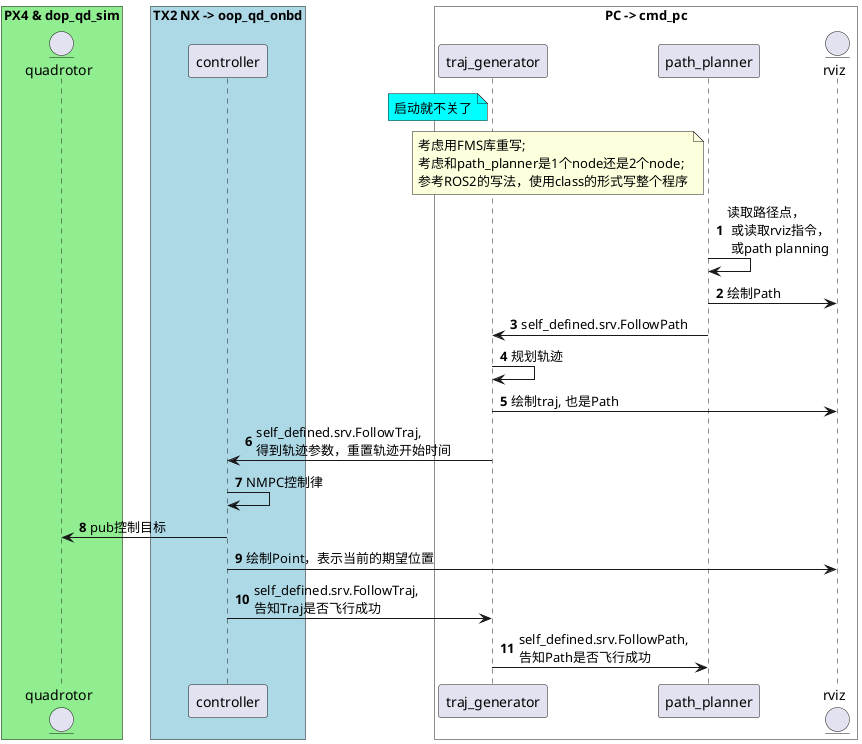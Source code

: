 @startuml
'https://plantuml.com/sequence-diagram

autonumber

box "PX4 & dop_qd_sim" #LightGreen
entity quadrotor
end box

box "TX2 NX -> oop_qd_onbd" #LightBLUE
participant controller
end box
'note right of pt_publisher #aqua
'需要从ROS里拿一个parameter
'确定是选SE3还是NMPC
'end note

box "PC -> cmd_pc" #White
participant traj_generator
participant path_planner
entity rviz
end box

note left of traj_generator #aqua
启动就不关了
end note

note left of path_planner
考虑用FMS库重写;
考虑和path_planner是1个node还是2个node;
参考ROS2的写法，使用class的形式写整个程序
end note

path_planner -> path_planner: 读取路径点，\n 或读取rviz指令，\n 或path planning
path_planner -> rviz: 绘制Path
path_planner -> traj_generator: self_defined.srv.FollowPath


traj_generator -> traj_generator: 规划轨迹
traj_generator -> rviz: 绘制traj, 也是Path
traj_generator -> controller: self_defined.srv.FollowTraj, \n得到轨迹参数，重置轨迹开始时间

controller -> controller: NMPC控制律
controller -> quadrotor: pub控制目标
controller -> rviz: 绘制Point，表示当前的期望位置


controller -> traj_generator: self_defined.srv.FollowTraj, \n告知Traj是否飞行成功
traj_generator -> path_planner: self_defined.srv.FollowPath, \n告知Path是否飞行成功

'controller -> traj_generator: self_defined.srv.GetTraj, \n告知当前点已飞行完毕，当前点位置
'note left
'状态: IDLE
'end note
'
'traj_generator -> path_planner: nav.msgs.srv.GetPlan, \n告知当前点已飞行完毕，当前点位置
'
'path_planner -> path_planner: path planning
'path_planner -> rviz: 绘制Path
'path_planner -> traj_generator: nav.msgs.srv.GetPlan, 回复Path, 得到全部路径点
'
'traj_generator -> traj_generator: 规划轨迹
'traj_generator -> rviz: 绘制轨迹
'traj_generator -> controller: self_defined.srv.GetTraj, 得到轨迹参数，重置轨迹开始时间
'note left
'状态: PUB
'end note
'
'controller -> rviz: 绘制Point，表示当前的期望位置


@enduml
